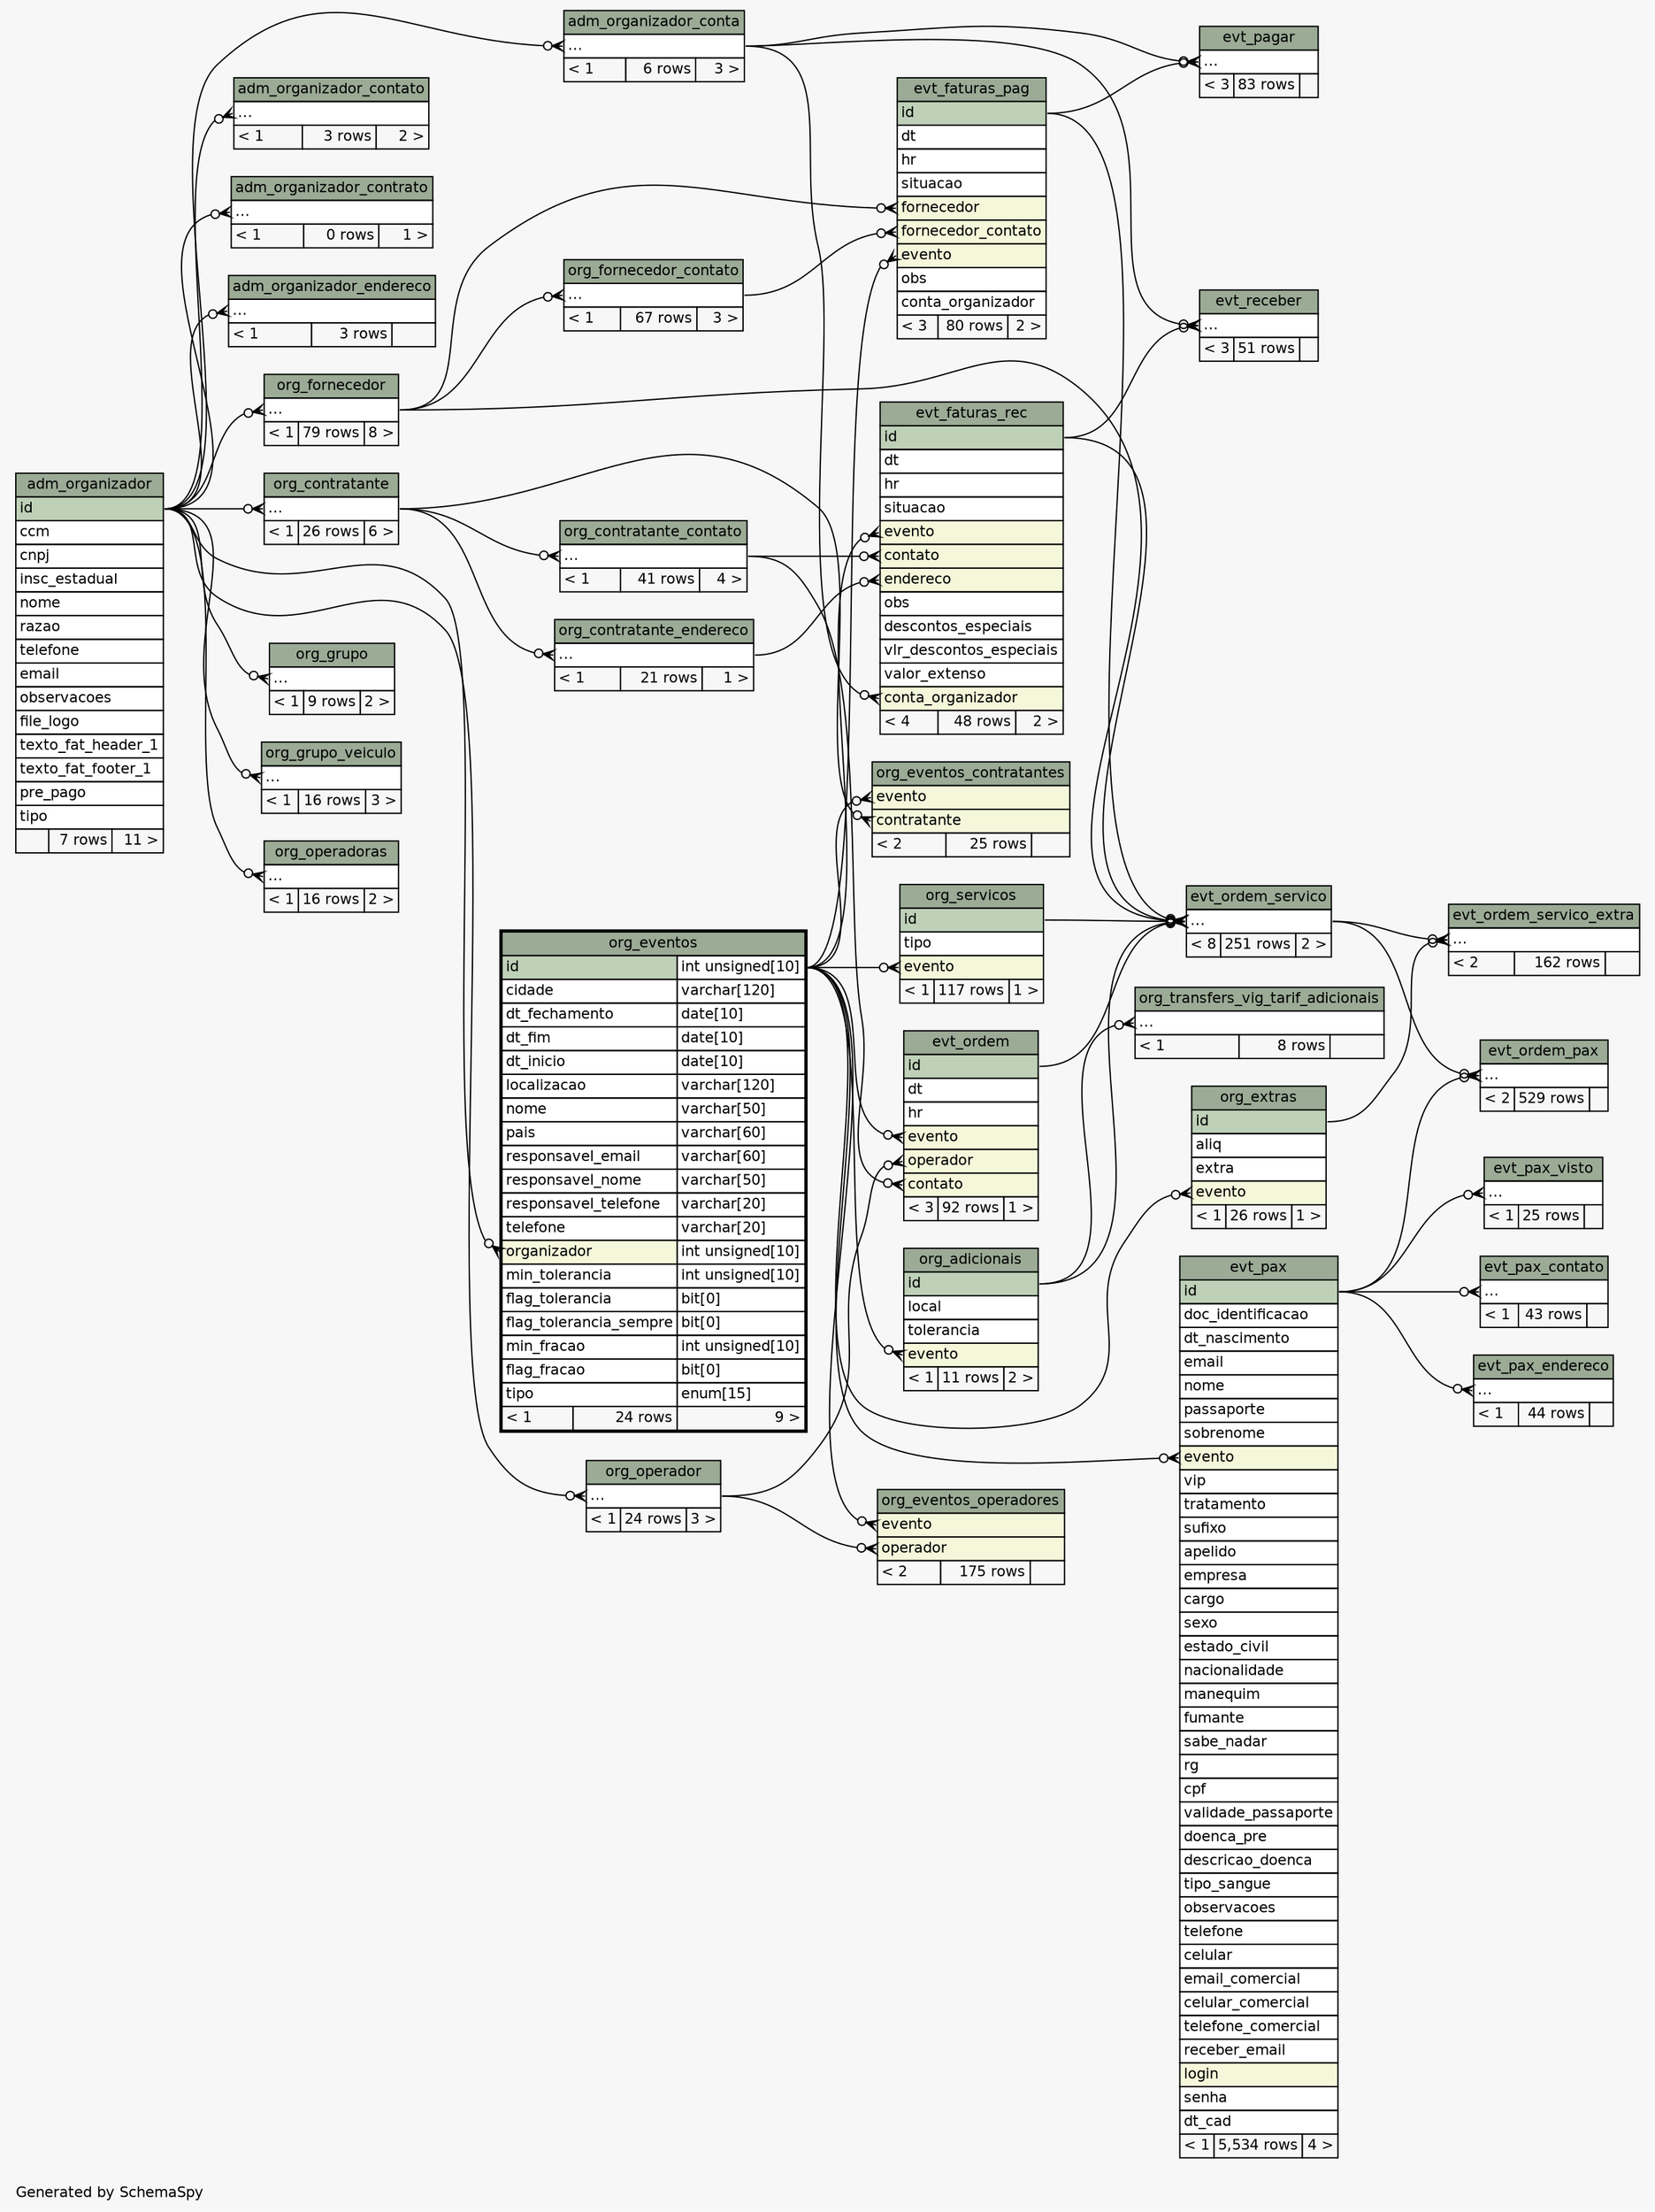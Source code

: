 // dot 2.38.0 on Windows 10 10.0
// SchemaSpy rev 590
digraph "twoDegreesRelationshipsDiagram" {
  graph [
    rankdir="RL"
    bgcolor="#f7f7f7"
    label="\nGenerated by SchemaSpy"
    labeljust="l"
    nodesep="0.18"
    ranksep="0.46"
    fontname="Helvetica"
    fontsize="11"
  ];
  node [
    fontname="Helvetica"
    fontsize="11"
    shape="plaintext"
  ];
  edge [
    arrowsize="0.8"
  ];
  "adm_organizador_conta":"elipses":w -> "adm_organizador":"id":e [arrowhead=none dir=back arrowtail=crowodot];
  "adm_organizador_contato":"elipses":w -> "adm_organizador":"id":e [arrowhead=none dir=back arrowtail=crowodot];
  "adm_organizador_contrato":"elipses":w -> "adm_organizador":"id":e [arrowhead=none dir=back arrowtail=crowodot];
  "adm_organizador_endereco":"elipses":w -> "adm_organizador":"id":e [arrowhead=none dir=back arrowtail=crowodot];
  "evt_faturas_pag":"evento":w -> "org_eventos":"id.type":e [arrowhead=none dir=back arrowtail=crowodot];
  "evt_faturas_pag":"fornecedor":w -> "org_fornecedor":"elipses":e [arrowhead=none dir=back arrowtail=crowodot];
  "evt_faturas_pag":"fornecedor_contato":w -> "org_fornecedor_contato":"elipses":e [arrowhead=none dir=back arrowtail=crowodot];
  "evt_faturas_rec":"conta_organizador":w -> "adm_organizador_conta":"elipses":e [arrowhead=none dir=back arrowtail=crowodot];
  "evt_faturas_rec":"contato":w -> "org_contratante_contato":"elipses":e [arrowhead=none dir=back arrowtail=crowodot];
  "evt_faturas_rec":"endereco":w -> "org_contratante_endereco":"elipses":e [arrowhead=none dir=back arrowtail=crowodot];
  "evt_faturas_rec":"evento":w -> "org_eventos":"id.type":e [arrowhead=none dir=back arrowtail=crowodot];
  "evt_ordem":"contato":w -> "org_contratante_contato":"elipses":e [arrowhead=none dir=back arrowtail=crowodot];
  "evt_ordem":"evento":w -> "org_eventos":"id.type":e [arrowhead=none dir=back arrowtail=crowodot];
  "evt_ordem":"operador":w -> "org_operador":"elipses":e [arrowhead=none dir=back arrowtail=crowodot];
  "evt_ordem_pax":"elipses":w -> "evt_ordem_servico":"elipses":e [arrowhead=none dir=back arrowtail=crowodot];
  "evt_ordem_pax":"elipses":w -> "evt_pax":"id":e [arrowhead=none dir=back arrowtail=crowodot];
  "evt_ordem_servico":"elipses":w -> "org_adicionais":"id":e [arrowhead=none dir=back arrowtail=crowodot];
  "evt_ordem_servico":"elipses":w -> "evt_faturas_pag":"id":e [arrowhead=none dir=back arrowtail=crowodot];
  "evt_ordem_servico":"elipses":w -> "evt_faturas_rec":"id":e [arrowhead=none dir=back arrowtail=crowodot];
  "evt_ordem_servico":"elipses":w -> "org_fornecedor":"elipses":e [arrowhead=none dir=back arrowtail=crowodot];
  "evt_ordem_servico":"elipses":w -> "evt_ordem":"id":e [arrowhead=none dir=back arrowtail=crowodot];
  "evt_ordem_servico":"elipses":w -> "org_servicos":"id":e [arrowhead=none dir=back arrowtail=crowodot];
  "evt_ordem_servico_extra":"elipses":w -> "org_extras":"id":e [arrowhead=none dir=back arrowtail=crowodot];
  "evt_ordem_servico_extra":"elipses":w -> "evt_ordem_servico":"elipses":e [arrowhead=none dir=back arrowtail=crowodot];
  "evt_pagar":"elipses":w -> "adm_organizador_conta":"elipses":e [arrowhead=none dir=back arrowtail=crowodot];
  "evt_pagar":"elipses":w -> "evt_faturas_pag":"id":e [arrowhead=none dir=back arrowtail=crowodot];
  "evt_pax":"evento":w -> "org_eventos":"id.type":e [arrowhead=none dir=back arrowtail=crowodot];
  "evt_pax_contato":"elipses":w -> "evt_pax":"id":e [arrowhead=none dir=back arrowtail=crowodot];
  "evt_pax_endereco":"elipses":w -> "evt_pax":"id":e [arrowhead=none dir=back arrowtail=crowodot];
  "evt_pax_visto":"elipses":w -> "evt_pax":"id":e [arrowhead=none dir=back arrowtail=crowodot];
  "evt_receber":"elipses":w -> "adm_organizador_conta":"elipses":e [arrowhead=none dir=back arrowtail=crowodot];
  "evt_receber":"elipses":w -> "evt_faturas_rec":"id":e [arrowhead=none dir=back arrowtail=crowodot];
  "org_adicionais":"evento":w -> "org_eventos":"id.type":e [arrowhead=none dir=back arrowtail=crowodot];
  "org_contratante":"elipses":w -> "adm_organizador":"id":e [arrowhead=none dir=back arrowtail=crowodot];
  "org_contratante_contato":"elipses":w -> "org_contratante":"elipses":e [arrowhead=none dir=back arrowtail=crowodot];
  "org_contratante_endereco":"elipses":w -> "org_contratante":"elipses":e [arrowhead=none dir=back arrowtail=crowodot];
  "org_eventos":"organizador":w -> "adm_organizador":"id":e [arrowhead=none dir=back arrowtail=crowodot];
  "org_eventos_contratantes":"contratante":w -> "org_contratante":"elipses":e [arrowhead=none dir=back arrowtail=crowodot];
  "org_eventos_contratantes":"evento":w -> "org_eventos":"id.type":e [arrowhead=none dir=back arrowtail=crowodot];
  "org_eventos_operadores":"evento":w -> "org_eventos":"id.type":e [arrowhead=none dir=back arrowtail=crowodot];
  "org_eventos_operadores":"operador":w -> "org_operador":"elipses":e [arrowhead=none dir=back arrowtail=crowodot];
  "org_extras":"evento":w -> "org_eventos":"id.type":e [arrowhead=none dir=back arrowtail=crowodot];
  "org_fornecedor":"elipses":w -> "adm_organizador":"id":e [arrowhead=none dir=back arrowtail=crowodot];
  "org_fornecedor_contato":"elipses":w -> "org_fornecedor":"elipses":e [arrowhead=none dir=back arrowtail=crowodot];
  "org_grupo":"elipses":w -> "adm_organizador":"id":e [arrowhead=none dir=back arrowtail=crowodot];
  "org_grupo_veiculo":"elipses":w -> "adm_organizador":"id":e [arrowhead=none dir=back arrowtail=crowodot];
  "org_operador":"elipses":w -> "adm_organizador":"id":e [arrowhead=none dir=back arrowtail=crowodot];
  "org_operadoras":"elipses":w -> "adm_organizador":"id":e [arrowhead=none dir=back arrowtail=crowodot];
  "org_servicos":"evento":w -> "org_eventos":"id.type":e [arrowhead=none dir=back arrowtail=crowodot];
  "org_transfers_vig_tarif_adicionais":"elipses":w -> "org_adicionais":"id":e [arrowhead=none dir=back arrowtail=crowodot];
  "adm_organizador" [
    label=<
    <TABLE BORDER="0" CELLBORDER="1" CELLSPACING="0" BGCOLOR="#ffffff">
      <TR><TD COLSPAN="3" BGCOLOR="#9bab96" ALIGN="CENTER">adm_organizador</TD></TR>
      <TR><TD PORT="id" COLSPAN="3" BGCOLOR="#bed1b8" ALIGN="LEFT">id</TD></TR>
      <TR><TD PORT="ccm" COLSPAN="3" ALIGN="LEFT">ccm</TD></TR>
      <TR><TD PORT="cnpj" COLSPAN="3" ALIGN="LEFT">cnpj</TD></TR>
      <TR><TD PORT="insc_estadual" COLSPAN="3" ALIGN="LEFT">insc_estadual</TD></TR>
      <TR><TD PORT="nome" COLSPAN="3" ALIGN="LEFT">nome</TD></TR>
      <TR><TD PORT="razao" COLSPAN="3" ALIGN="LEFT">razao</TD></TR>
      <TR><TD PORT="telefone" COLSPAN="3" ALIGN="LEFT">telefone</TD></TR>
      <TR><TD PORT="email" COLSPAN="3" ALIGN="LEFT">email</TD></TR>
      <TR><TD PORT="observacoes" COLSPAN="3" ALIGN="LEFT">observacoes</TD></TR>
      <TR><TD PORT="file_logo" COLSPAN="3" ALIGN="LEFT">file_logo</TD></TR>
      <TR><TD PORT="texto_fat_header_1" COLSPAN="3" ALIGN="LEFT">texto_fat_header_1</TD></TR>
      <TR><TD PORT="texto_fat_footer_1" COLSPAN="3" ALIGN="LEFT">texto_fat_footer_1</TD></TR>
      <TR><TD PORT="pre_pago" COLSPAN="3" ALIGN="LEFT">pre_pago</TD></TR>
      <TR><TD PORT="tipo" COLSPAN="3" ALIGN="LEFT">tipo</TD></TR>
      <TR><TD ALIGN="LEFT" BGCOLOR="#f7f7f7">  </TD><TD ALIGN="RIGHT" BGCOLOR="#f7f7f7">7 rows</TD><TD ALIGN="RIGHT" BGCOLOR="#f7f7f7">11 &gt;</TD></TR>
    </TABLE>>
    URL="adm_organizador.html"
    tooltip="adm_organizador"
  ];
  "adm_organizador_conta" [
    label=<
    <TABLE BORDER="0" CELLBORDER="1" CELLSPACING="0" BGCOLOR="#ffffff">
      <TR><TD COLSPAN="3" BGCOLOR="#9bab96" ALIGN="CENTER">adm_organizador_conta</TD></TR>
      <TR><TD PORT="elipses" COLSPAN="3" ALIGN="LEFT">...</TD></TR>
      <TR><TD ALIGN="LEFT" BGCOLOR="#f7f7f7">&lt; 1</TD><TD ALIGN="RIGHT" BGCOLOR="#f7f7f7">6 rows</TD><TD ALIGN="RIGHT" BGCOLOR="#f7f7f7">3 &gt;</TD></TR>
    </TABLE>>
    URL="adm_organizador_conta.html"
    tooltip="adm_organizador_conta"
  ];
  "adm_organizador_contato" [
    label=<
    <TABLE BORDER="0" CELLBORDER="1" CELLSPACING="0" BGCOLOR="#ffffff">
      <TR><TD COLSPAN="3" BGCOLOR="#9bab96" ALIGN="CENTER">adm_organizador_contato</TD></TR>
      <TR><TD PORT="elipses" COLSPAN="3" ALIGN="LEFT">...</TD></TR>
      <TR><TD ALIGN="LEFT" BGCOLOR="#f7f7f7">&lt; 1</TD><TD ALIGN="RIGHT" BGCOLOR="#f7f7f7">3 rows</TD><TD ALIGN="RIGHT" BGCOLOR="#f7f7f7">2 &gt;</TD></TR>
    </TABLE>>
    URL="adm_organizador_contato.html"
    tooltip="adm_organizador_contato"
  ];
  "adm_organizador_contrato" [
    label=<
    <TABLE BORDER="0" CELLBORDER="1" CELLSPACING="0" BGCOLOR="#ffffff">
      <TR><TD COLSPAN="3" BGCOLOR="#9bab96" ALIGN="CENTER">adm_organizador_contrato</TD></TR>
      <TR><TD PORT="elipses" COLSPAN="3" ALIGN="LEFT">...</TD></TR>
      <TR><TD ALIGN="LEFT" BGCOLOR="#f7f7f7">&lt; 1</TD><TD ALIGN="RIGHT" BGCOLOR="#f7f7f7">0 rows</TD><TD ALIGN="RIGHT" BGCOLOR="#f7f7f7">1 &gt;</TD></TR>
    </TABLE>>
    URL="adm_organizador_contrato.html"
    tooltip="adm_organizador_contrato"
  ];
  "adm_organizador_endereco" [
    label=<
    <TABLE BORDER="0" CELLBORDER="1" CELLSPACING="0" BGCOLOR="#ffffff">
      <TR><TD COLSPAN="3" BGCOLOR="#9bab96" ALIGN="CENTER">adm_organizador_endereco</TD></TR>
      <TR><TD PORT="elipses" COLSPAN="3" ALIGN="LEFT">...</TD></TR>
      <TR><TD ALIGN="LEFT" BGCOLOR="#f7f7f7">&lt; 1</TD><TD ALIGN="RIGHT" BGCOLOR="#f7f7f7">3 rows</TD><TD ALIGN="RIGHT" BGCOLOR="#f7f7f7">  </TD></TR>
    </TABLE>>
    URL="adm_organizador_endereco.html"
    tooltip="adm_organizador_endereco"
  ];
  "evt_faturas_pag" [
    label=<
    <TABLE BORDER="0" CELLBORDER="1" CELLSPACING="0" BGCOLOR="#ffffff">
      <TR><TD COLSPAN="3" BGCOLOR="#9bab96" ALIGN="CENTER">evt_faturas_pag</TD></TR>
      <TR><TD PORT="id" COLSPAN="3" BGCOLOR="#bed1b8" ALIGN="LEFT">id</TD></TR>
      <TR><TD PORT="dt" COLSPAN="3" ALIGN="LEFT">dt</TD></TR>
      <TR><TD PORT="hr" COLSPAN="3" ALIGN="LEFT">hr</TD></TR>
      <TR><TD PORT="situacao" COLSPAN="3" ALIGN="LEFT">situacao</TD></TR>
      <TR><TD PORT="fornecedor" COLSPAN="3" BGCOLOR="#f4f7da" ALIGN="LEFT">fornecedor</TD></TR>
      <TR><TD PORT="fornecedor_contato" COLSPAN="3" BGCOLOR="#f4f7da" ALIGN="LEFT">fornecedor_contato</TD></TR>
      <TR><TD PORT="evento" COLSPAN="3" BGCOLOR="#f4f7da" ALIGN="LEFT">evento</TD></TR>
      <TR><TD PORT="obs" COLSPAN="3" ALIGN="LEFT">obs</TD></TR>
      <TR><TD PORT="conta_organizador" COLSPAN="3" ALIGN="LEFT">conta_organizador</TD></TR>
      <TR><TD ALIGN="LEFT" BGCOLOR="#f7f7f7">&lt; 3</TD><TD ALIGN="RIGHT" BGCOLOR="#f7f7f7">80 rows</TD><TD ALIGN="RIGHT" BGCOLOR="#f7f7f7">2 &gt;</TD></TR>
    </TABLE>>
    URL="evt_faturas_pag.html"
    tooltip="evt_faturas_pag"
  ];
  "evt_faturas_rec" [
    label=<
    <TABLE BORDER="0" CELLBORDER="1" CELLSPACING="0" BGCOLOR="#ffffff">
      <TR><TD COLSPAN="3" BGCOLOR="#9bab96" ALIGN="CENTER">evt_faturas_rec</TD></TR>
      <TR><TD PORT="id" COLSPAN="3" BGCOLOR="#bed1b8" ALIGN="LEFT">id</TD></TR>
      <TR><TD PORT="dt" COLSPAN="3" ALIGN="LEFT">dt</TD></TR>
      <TR><TD PORT="hr" COLSPAN="3" ALIGN="LEFT">hr</TD></TR>
      <TR><TD PORT="situacao" COLSPAN="3" ALIGN="LEFT">situacao</TD></TR>
      <TR><TD PORT="evento" COLSPAN="3" BGCOLOR="#f4f7da" ALIGN="LEFT">evento</TD></TR>
      <TR><TD PORT="contato" COLSPAN="3" BGCOLOR="#f4f7da" ALIGN="LEFT">contato</TD></TR>
      <TR><TD PORT="endereco" COLSPAN="3" BGCOLOR="#f4f7da" ALIGN="LEFT">endereco</TD></TR>
      <TR><TD PORT="obs" COLSPAN="3" ALIGN="LEFT">obs</TD></TR>
      <TR><TD PORT="descontos_especiais" COLSPAN="3" ALIGN="LEFT">descontos_especiais</TD></TR>
      <TR><TD PORT="vlr_descontos_especiais" COLSPAN="3" ALIGN="LEFT">vlr_descontos_especiais</TD></TR>
      <TR><TD PORT="valor_extenso" COLSPAN="3" ALIGN="LEFT">valor_extenso</TD></TR>
      <TR><TD PORT="conta_organizador" COLSPAN="3" BGCOLOR="#f4f7da" ALIGN="LEFT">conta_organizador</TD></TR>
      <TR><TD ALIGN="LEFT" BGCOLOR="#f7f7f7">&lt; 4</TD><TD ALIGN="RIGHT" BGCOLOR="#f7f7f7">48 rows</TD><TD ALIGN="RIGHT" BGCOLOR="#f7f7f7">2 &gt;</TD></TR>
    </TABLE>>
    URL="evt_faturas_rec.html"
    tooltip="evt_faturas_rec"
  ];
  "evt_ordem" [
    label=<
    <TABLE BORDER="0" CELLBORDER="1" CELLSPACING="0" BGCOLOR="#ffffff">
      <TR><TD COLSPAN="3" BGCOLOR="#9bab96" ALIGN="CENTER">evt_ordem</TD></TR>
      <TR><TD PORT="id" COLSPAN="3" BGCOLOR="#bed1b8" ALIGN="LEFT">id</TD></TR>
      <TR><TD PORT="dt" COLSPAN="3" ALIGN="LEFT">dt</TD></TR>
      <TR><TD PORT="hr" COLSPAN="3" ALIGN="LEFT">hr</TD></TR>
      <TR><TD PORT="evento" COLSPAN="3" BGCOLOR="#f4f7da" ALIGN="LEFT">evento</TD></TR>
      <TR><TD PORT="operador" COLSPAN="3" BGCOLOR="#f4f7da" ALIGN="LEFT">operador</TD></TR>
      <TR><TD PORT="contato" COLSPAN="3" BGCOLOR="#f4f7da" ALIGN="LEFT">contato</TD></TR>
      <TR><TD ALIGN="LEFT" BGCOLOR="#f7f7f7">&lt; 3</TD><TD ALIGN="RIGHT" BGCOLOR="#f7f7f7">92 rows</TD><TD ALIGN="RIGHT" BGCOLOR="#f7f7f7">1 &gt;</TD></TR>
    </TABLE>>
    URL="evt_ordem.html"
    tooltip="evt_ordem"
  ];
  "evt_ordem_pax" [
    label=<
    <TABLE BORDER="0" CELLBORDER="1" CELLSPACING="0" BGCOLOR="#ffffff">
      <TR><TD COLSPAN="3" BGCOLOR="#9bab96" ALIGN="CENTER">evt_ordem_pax</TD></TR>
      <TR><TD PORT="elipses" COLSPAN="3" ALIGN="LEFT">...</TD></TR>
      <TR><TD ALIGN="LEFT" BGCOLOR="#f7f7f7">&lt; 2</TD><TD ALIGN="RIGHT" BGCOLOR="#f7f7f7">529 rows</TD><TD ALIGN="RIGHT" BGCOLOR="#f7f7f7">  </TD></TR>
    </TABLE>>
    URL="evt_ordem_pax.html"
    tooltip="evt_ordem_pax"
  ];
  "evt_ordem_servico" [
    label=<
    <TABLE BORDER="0" CELLBORDER="1" CELLSPACING="0" BGCOLOR="#ffffff">
      <TR><TD COLSPAN="3" BGCOLOR="#9bab96" ALIGN="CENTER">evt_ordem_servico</TD></TR>
      <TR><TD PORT="elipses" COLSPAN="3" ALIGN="LEFT">...</TD></TR>
      <TR><TD ALIGN="LEFT" BGCOLOR="#f7f7f7">&lt; 8</TD><TD ALIGN="RIGHT" BGCOLOR="#f7f7f7">251 rows</TD><TD ALIGN="RIGHT" BGCOLOR="#f7f7f7">2 &gt;</TD></TR>
    </TABLE>>
    URL="evt_ordem_servico.html"
    tooltip="evt_ordem_servico"
  ];
  "evt_ordem_servico_extra" [
    label=<
    <TABLE BORDER="0" CELLBORDER="1" CELLSPACING="0" BGCOLOR="#ffffff">
      <TR><TD COLSPAN="3" BGCOLOR="#9bab96" ALIGN="CENTER">evt_ordem_servico_extra</TD></TR>
      <TR><TD PORT="elipses" COLSPAN="3" ALIGN="LEFT">...</TD></TR>
      <TR><TD ALIGN="LEFT" BGCOLOR="#f7f7f7">&lt; 2</TD><TD ALIGN="RIGHT" BGCOLOR="#f7f7f7">162 rows</TD><TD ALIGN="RIGHT" BGCOLOR="#f7f7f7">  </TD></TR>
    </TABLE>>
    URL="evt_ordem_servico_extra.html"
    tooltip="evt_ordem_servico_extra"
  ];
  "evt_pagar" [
    label=<
    <TABLE BORDER="0" CELLBORDER="1" CELLSPACING="0" BGCOLOR="#ffffff">
      <TR><TD COLSPAN="3" BGCOLOR="#9bab96" ALIGN="CENTER">evt_pagar</TD></TR>
      <TR><TD PORT="elipses" COLSPAN="3" ALIGN="LEFT">...</TD></TR>
      <TR><TD ALIGN="LEFT" BGCOLOR="#f7f7f7">&lt; 3</TD><TD ALIGN="RIGHT" BGCOLOR="#f7f7f7">83 rows</TD><TD ALIGN="RIGHT" BGCOLOR="#f7f7f7">  </TD></TR>
    </TABLE>>
    URL="evt_pagar.html"
    tooltip="evt_pagar"
  ];
  "evt_pax" [
    label=<
    <TABLE BORDER="0" CELLBORDER="1" CELLSPACING="0" BGCOLOR="#ffffff">
      <TR><TD COLSPAN="3" BGCOLOR="#9bab96" ALIGN="CENTER">evt_pax</TD></TR>
      <TR><TD PORT="id" COLSPAN="3" BGCOLOR="#bed1b8" ALIGN="LEFT">id</TD></TR>
      <TR><TD PORT="doc_identificacao" COLSPAN="3" ALIGN="LEFT">doc_identificacao</TD></TR>
      <TR><TD PORT="dt_nascimento" COLSPAN="3" ALIGN="LEFT">dt_nascimento</TD></TR>
      <TR><TD PORT="email" COLSPAN="3" ALIGN="LEFT">email</TD></TR>
      <TR><TD PORT="nome" COLSPAN="3" ALIGN="LEFT">nome</TD></TR>
      <TR><TD PORT="passaporte" COLSPAN="3" ALIGN="LEFT">passaporte</TD></TR>
      <TR><TD PORT="sobrenome" COLSPAN="3" ALIGN="LEFT">sobrenome</TD></TR>
      <TR><TD PORT="evento" COLSPAN="3" BGCOLOR="#f4f7da" ALIGN="LEFT">evento</TD></TR>
      <TR><TD PORT="vip" COLSPAN="3" ALIGN="LEFT">vip</TD></TR>
      <TR><TD PORT="tratamento" COLSPAN="3" ALIGN="LEFT">tratamento</TD></TR>
      <TR><TD PORT="sufixo" COLSPAN="3" ALIGN="LEFT">sufixo</TD></TR>
      <TR><TD PORT="apelido" COLSPAN="3" ALIGN="LEFT">apelido</TD></TR>
      <TR><TD PORT="empresa" COLSPAN="3" ALIGN="LEFT">empresa</TD></TR>
      <TR><TD PORT="cargo" COLSPAN="3" ALIGN="LEFT">cargo</TD></TR>
      <TR><TD PORT="sexo" COLSPAN="3" ALIGN="LEFT">sexo</TD></TR>
      <TR><TD PORT="estado_civil" COLSPAN="3" ALIGN="LEFT">estado_civil</TD></TR>
      <TR><TD PORT="nacionalidade" COLSPAN="3" ALIGN="LEFT">nacionalidade</TD></TR>
      <TR><TD PORT="manequim" COLSPAN="3" ALIGN="LEFT">manequim</TD></TR>
      <TR><TD PORT="fumante" COLSPAN="3" ALIGN="LEFT">fumante</TD></TR>
      <TR><TD PORT="sabe_nadar" COLSPAN="3" ALIGN="LEFT">sabe_nadar</TD></TR>
      <TR><TD PORT="rg" COLSPAN="3" ALIGN="LEFT">rg</TD></TR>
      <TR><TD PORT="cpf" COLSPAN="3" ALIGN="LEFT">cpf</TD></TR>
      <TR><TD PORT="validade_passaporte" COLSPAN="3" ALIGN="LEFT">validade_passaporte</TD></TR>
      <TR><TD PORT="doenca_pre" COLSPAN="3" ALIGN="LEFT">doenca_pre</TD></TR>
      <TR><TD PORT="descricao_doenca" COLSPAN="3" ALIGN="LEFT">descricao_doenca</TD></TR>
      <TR><TD PORT="tipo_sangue" COLSPAN="3" ALIGN="LEFT">tipo_sangue</TD></TR>
      <TR><TD PORT="observacoes" COLSPAN="3" ALIGN="LEFT">observacoes</TD></TR>
      <TR><TD PORT="telefone" COLSPAN="3" ALIGN="LEFT">telefone</TD></TR>
      <TR><TD PORT="celular" COLSPAN="3" ALIGN="LEFT">celular</TD></TR>
      <TR><TD PORT="email_comercial" COLSPAN="3" ALIGN="LEFT">email_comercial</TD></TR>
      <TR><TD PORT="celular_comercial" COLSPAN="3" ALIGN="LEFT">celular_comercial</TD></TR>
      <TR><TD PORT="telefone_comercial" COLSPAN="3" ALIGN="LEFT">telefone_comercial</TD></TR>
      <TR><TD PORT="receber_email" COLSPAN="3" ALIGN="LEFT">receber_email</TD></TR>
      <TR><TD PORT="login" COLSPAN="3" BGCOLOR="#f4f7da" ALIGN="LEFT">login</TD></TR>
      <TR><TD PORT="senha" COLSPAN="3" ALIGN="LEFT">senha</TD></TR>
      <TR><TD PORT="dt_cad" COLSPAN="3" ALIGN="LEFT">dt_cad</TD></TR>
      <TR><TD ALIGN="LEFT" BGCOLOR="#f7f7f7">&lt; 1</TD><TD ALIGN="RIGHT" BGCOLOR="#f7f7f7">5,534 rows</TD><TD ALIGN="RIGHT" BGCOLOR="#f7f7f7">4 &gt;</TD></TR>
    </TABLE>>
    URL="evt_pax.html"
    tooltip="evt_pax"
  ];
  "evt_pax_contato" [
    label=<
    <TABLE BORDER="0" CELLBORDER="1" CELLSPACING="0" BGCOLOR="#ffffff">
      <TR><TD COLSPAN="3" BGCOLOR="#9bab96" ALIGN="CENTER">evt_pax_contato</TD></TR>
      <TR><TD PORT="elipses" COLSPAN="3" ALIGN="LEFT">...</TD></TR>
      <TR><TD ALIGN="LEFT" BGCOLOR="#f7f7f7">&lt; 1</TD><TD ALIGN="RIGHT" BGCOLOR="#f7f7f7">43 rows</TD><TD ALIGN="RIGHT" BGCOLOR="#f7f7f7">  </TD></TR>
    </TABLE>>
    URL="evt_pax_contato.html"
    tooltip="evt_pax_contato"
  ];
  "evt_pax_endereco" [
    label=<
    <TABLE BORDER="0" CELLBORDER="1" CELLSPACING="0" BGCOLOR="#ffffff">
      <TR><TD COLSPAN="3" BGCOLOR="#9bab96" ALIGN="CENTER">evt_pax_endereco</TD></TR>
      <TR><TD PORT="elipses" COLSPAN="3" ALIGN="LEFT">...</TD></TR>
      <TR><TD ALIGN="LEFT" BGCOLOR="#f7f7f7">&lt; 1</TD><TD ALIGN="RIGHT" BGCOLOR="#f7f7f7">44 rows</TD><TD ALIGN="RIGHT" BGCOLOR="#f7f7f7">  </TD></TR>
    </TABLE>>
    URL="evt_pax_endereco.html"
    tooltip="evt_pax_endereco"
  ];
  "evt_pax_visto" [
    label=<
    <TABLE BORDER="0" CELLBORDER="1" CELLSPACING="0" BGCOLOR="#ffffff">
      <TR><TD COLSPAN="3" BGCOLOR="#9bab96" ALIGN="CENTER">evt_pax_visto</TD></TR>
      <TR><TD PORT="elipses" COLSPAN="3" ALIGN="LEFT">...</TD></TR>
      <TR><TD ALIGN="LEFT" BGCOLOR="#f7f7f7">&lt; 1</TD><TD ALIGN="RIGHT" BGCOLOR="#f7f7f7">25 rows</TD><TD ALIGN="RIGHT" BGCOLOR="#f7f7f7">  </TD></TR>
    </TABLE>>
    URL="evt_pax_visto.html"
    tooltip="evt_pax_visto"
  ];
  "evt_receber" [
    label=<
    <TABLE BORDER="0" CELLBORDER="1" CELLSPACING="0" BGCOLOR="#ffffff">
      <TR><TD COLSPAN="3" BGCOLOR="#9bab96" ALIGN="CENTER">evt_receber</TD></TR>
      <TR><TD PORT="elipses" COLSPAN="3" ALIGN="LEFT">...</TD></TR>
      <TR><TD ALIGN="LEFT" BGCOLOR="#f7f7f7">&lt; 3</TD><TD ALIGN="RIGHT" BGCOLOR="#f7f7f7">51 rows</TD><TD ALIGN="RIGHT" BGCOLOR="#f7f7f7">  </TD></TR>
    </TABLE>>
    URL="evt_receber.html"
    tooltip="evt_receber"
  ];
  "org_adicionais" [
    label=<
    <TABLE BORDER="0" CELLBORDER="1" CELLSPACING="0" BGCOLOR="#ffffff">
      <TR><TD COLSPAN="3" BGCOLOR="#9bab96" ALIGN="CENTER">org_adicionais</TD></TR>
      <TR><TD PORT="id" COLSPAN="3" BGCOLOR="#bed1b8" ALIGN="LEFT">id</TD></TR>
      <TR><TD PORT="local" COLSPAN="3" ALIGN="LEFT">local</TD></TR>
      <TR><TD PORT="tolerancia" COLSPAN="3" ALIGN="LEFT">tolerancia</TD></TR>
      <TR><TD PORT="evento" COLSPAN="3" BGCOLOR="#f4f7da" ALIGN="LEFT">evento</TD></TR>
      <TR><TD ALIGN="LEFT" BGCOLOR="#f7f7f7">&lt; 1</TD><TD ALIGN="RIGHT" BGCOLOR="#f7f7f7">11 rows</TD><TD ALIGN="RIGHT" BGCOLOR="#f7f7f7">2 &gt;</TD></TR>
    </TABLE>>
    URL="org_adicionais.html"
    tooltip="org_adicionais"
  ];
  "org_contratante" [
    label=<
    <TABLE BORDER="0" CELLBORDER="1" CELLSPACING="0" BGCOLOR="#ffffff">
      <TR><TD COLSPAN="3" BGCOLOR="#9bab96" ALIGN="CENTER">org_contratante</TD></TR>
      <TR><TD PORT="elipses" COLSPAN="3" ALIGN="LEFT">...</TD></TR>
      <TR><TD ALIGN="LEFT" BGCOLOR="#f7f7f7">&lt; 1</TD><TD ALIGN="RIGHT" BGCOLOR="#f7f7f7">26 rows</TD><TD ALIGN="RIGHT" BGCOLOR="#f7f7f7">6 &gt;</TD></TR>
    </TABLE>>
    URL="org_contratante.html"
    tooltip="org_contratante"
  ];
  "org_contratante_contato" [
    label=<
    <TABLE BORDER="0" CELLBORDER="1" CELLSPACING="0" BGCOLOR="#ffffff">
      <TR><TD COLSPAN="3" BGCOLOR="#9bab96" ALIGN="CENTER">org_contratante_contato</TD></TR>
      <TR><TD PORT="elipses" COLSPAN="3" ALIGN="LEFT">...</TD></TR>
      <TR><TD ALIGN="LEFT" BGCOLOR="#f7f7f7">&lt; 1</TD><TD ALIGN="RIGHT" BGCOLOR="#f7f7f7">41 rows</TD><TD ALIGN="RIGHT" BGCOLOR="#f7f7f7">4 &gt;</TD></TR>
    </TABLE>>
    URL="org_contratante_contato.html"
    tooltip="org_contratante_contato"
  ];
  "org_contratante_endereco" [
    label=<
    <TABLE BORDER="0" CELLBORDER="1" CELLSPACING="0" BGCOLOR="#ffffff">
      <TR><TD COLSPAN="3" BGCOLOR="#9bab96" ALIGN="CENTER">org_contratante_endereco</TD></TR>
      <TR><TD PORT="elipses" COLSPAN="3" ALIGN="LEFT">...</TD></TR>
      <TR><TD ALIGN="LEFT" BGCOLOR="#f7f7f7">&lt; 1</TD><TD ALIGN="RIGHT" BGCOLOR="#f7f7f7">21 rows</TD><TD ALIGN="RIGHT" BGCOLOR="#f7f7f7">1 &gt;</TD></TR>
    </TABLE>>
    URL="org_contratante_endereco.html"
    tooltip="org_contratante_endereco"
  ];
  "org_eventos" [
    label=<
    <TABLE BORDER="2" CELLBORDER="1" CELLSPACING="0" BGCOLOR="#ffffff">
      <TR><TD COLSPAN="3" BGCOLOR="#9bab96" ALIGN="CENTER">org_eventos</TD></TR>
      <TR><TD PORT="id" COLSPAN="2" BGCOLOR="#bed1b8" ALIGN="LEFT">id</TD><TD PORT="id.type" ALIGN="LEFT">int unsigned[10]</TD></TR>
      <TR><TD PORT="cidade" COLSPAN="2" ALIGN="LEFT">cidade</TD><TD PORT="cidade.type" ALIGN="LEFT">varchar[120]</TD></TR>
      <TR><TD PORT="dt_fechamento" COLSPAN="2" ALIGN="LEFT">dt_fechamento</TD><TD PORT="dt_fechamento.type" ALIGN="LEFT">date[10]</TD></TR>
      <TR><TD PORT="dt_fim" COLSPAN="2" ALIGN="LEFT">dt_fim</TD><TD PORT="dt_fim.type" ALIGN="LEFT">date[10]</TD></TR>
      <TR><TD PORT="dt_inicio" COLSPAN="2" ALIGN="LEFT">dt_inicio</TD><TD PORT="dt_inicio.type" ALIGN="LEFT">date[10]</TD></TR>
      <TR><TD PORT="localizacao" COLSPAN="2" ALIGN="LEFT">localizacao</TD><TD PORT="localizacao.type" ALIGN="LEFT">varchar[120]</TD></TR>
      <TR><TD PORT="nome" COLSPAN="2" ALIGN="LEFT">nome</TD><TD PORT="nome.type" ALIGN="LEFT">varchar[50]</TD></TR>
      <TR><TD PORT="pais" COLSPAN="2" ALIGN="LEFT">pais</TD><TD PORT="pais.type" ALIGN="LEFT">varchar[60]</TD></TR>
      <TR><TD PORT="responsavel_email" COLSPAN="2" ALIGN="LEFT">responsavel_email</TD><TD PORT="responsavel_email.type" ALIGN="LEFT">varchar[60]</TD></TR>
      <TR><TD PORT="responsavel_nome" COLSPAN="2" ALIGN="LEFT">responsavel_nome</TD><TD PORT="responsavel_nome.type" ALIGN="LEFT">varchar[50]</TD></TR>
      <TR><TD PORT="responsavel_telefone" COLSPAN="2" ALIGN="LEFT">responsavel_telefone</TD><TD PORT="responsavel_telefone.type" ALIGN="LEFT">varchar[20]</TD></TR>
      <TR><TD PORT="telefone" COLSPAN="2" ALIGN="LEFT">telefone</TD><TD PORT="telefone.type" ALIGN="LEFT">varchar[20]</TD></TR>
      <TR><TD PORT="organizador" COLSPAN="2" BGCOLOR="#f4f7da" ALIGN="LEFT">organizador</TD><TD PORT="organizador.type" ALIGN="LEFT">int unsigned[10]</TD></TR>
      <TR><TD PORT="min_tolerancia" COLSPAN="2" ALIGN="LEFT">min_tolerancia</TD><TD PORT="min_tolerancia.type" ALIGN="LEFT">int unsigned[10]</TD></TR>
      <TR><TD PORT="flag_tolerancia" COLSPAN="2" ALIGN="LEFT">flag_tolerancia</TD><TD PORT="flag_tolerancia.type" ALIGN="LEFT">bit[0]</TD></TR>
      <TR><TD PORT="flag_tolerancia_sempre" COLSPAN="2" ALIGN="LEFT">flag_tolerancia_sempre</TD><TD PORT="flag_tolerancia_sempre.type" ALIGN="LEFT">bit[0]</TD></TR>
      <TR><TD PORT="min_fracao" COLSPAN="2" ALIGN="LEFT">min_fracao</TD><TD PORT="min_fracao.type" ALIGN="LEFT">int unsigned[10]</TD></TR>
      <TR><TD PORT="flag_fracao" COLSPAN="2" ALIGN="LEFT">flag_fracao</TD><TD PORT="flag_fracao.type" ALIGN="LEFT">bit[0]</TD></TR>
      <TR><TD PORT="tipo" COLSPAN="2" ALIGN="LEFT">tipo</TD><TD PORT="tipo.type" ALIGN="LEFT">enum[15]</TD></TR>
      <TR><TD ALIGN="LEFT" BGCOLOR="#f7f7f7">&lt; 1</TD><TD ALIGN="RIGHT" BGCOLOR="#f7f7f7">24 rows</TD><TD ALIGN="RIGHT" BGCOLOR="#f7f7f7">9 &gt;</TD></TR>
    </TABLE>>
    URL="org_eventos.html"
    tooltip="org_eventos"
  ];
  "org_eventos_contratantes" [
    label=<
    <TABLE BORDER="0" CELLBORDER="1" CELLSPACING="0" BGCOLOR="#ffffff">
      <TR><TD COLSPAN="3" BGCOLOR="#9bab96" ALIGN="CENTER">org_eventos_contratantes</TD></TR>
      <TR><TD PORT="evento" COLSPAN="3" BGCOLOR="#f4f7da" ALIGN="LEFT">evento</TD></TR>
      <TR><TD PORT="contratante" COLSPAN="3" BGCOLOR="#f4f7da" ALIGN="LEFT">contratante</TD></TR>
      <TR><TD ALIGN="LEFT" BGCOLOR="#f7f7f7">&lt; 2</TD><TD ALIGN="RIGHT" BGCOLOR="#f7f7f7">25 rows</TD><TD ALIGN="RIGHT" BGCOLOR="#f7f7f7">  </TD></TR>
    </TABLE>>
    URL="org_eventos_contratantes.html"
    tooltip="org_eventos_contratantes"
  ];
  "org_eventos_operadores" [
    label=<
    <TABLE BORDER="0" CELLBORDER="1" CELLSPACING="0" BGCOLOR="#ffffff">
      <TR><TD COLSPAN="3" BGCOLOR="#9bab96" ALIGN="CENTER">org_eventos_operadores</TD></TR>
      <TR><TD PORT="evento" COLSPAN="3" BGCOLOR="#f4f7da" ALIGN="LEFT">evento</TD></TR>
      <TR><TD PORT="operador" COLSPAN="3" BGCOLOR="#f4f7da" ALIGN="LEFT">operador</TD></TR>
      <TR><TD ALIGN="LEFT" BGCOLOR="#f7f7f7">&lt; 2</TD><TD ALIGN="RIGHT" BGCOLOR="#f7f7f7">175 rows</TD><TD ALIGN="RIGHT" BGCOLOR="#f7f7f7">  </TD></TR>
    </TABLE>>
    URL="org_eventos_operadores.html"
    tooltip="org_eventos_operadores"
  ];
  "org_extras" [
    label=<
    <TABLE BORDER="0" CELLBORDER="1" CELLSPACING="0" BGCOLOR="#ffffff">
      <TR><TD COLSPAN="3" BGCOLOR="#9bab96" ALIGN="CENTER">org_extras</TD></TR>
      <TR><TD PORT="id" COLSPAN="3" BGCOLOR="#bed1b8" ALIGN="LEFT">id</TD></TR>
      <TR><TD PORT="aliq" COLSPAN="3" ALIGN="LEFT">aliq</TD></TR>
      <TR><TD PORT="extra" COLSPAN="3" ALIGN="LEFT">extra</TD></TR>
      <TR><TD PORT="evento" COLSPAN="3" BGCOLOR="#f4f7da" ALIGN="LEFT">evento</TD></TR>
      <TR><TD ALIGN="LEFT" BGCOLOR="#f7f7f7">&lt; 1</TD><TD ALIGN="RIGHT" BGCOLOR="#f7f7f7">26 rows</TD><TD ALIGN="RIGHT" BGCOLOR="#f7f7f7">1 &gt;</TD></TR>
    </TABLE>>
    URL="org_extras.html"
    tooltip="org_extras"
  ];
  "org_fornecedor" [
    label=<
    <TABLE BORDER="0" CELLBORDER="1" CELLSPACING="0" BGCOLOR="#ffffff">
      <TR><TD COLSPAN="3" BGCOLOR="#9bab96" ALIGN="CENTER">org_fornecedor</TD></TR>
      <TR><TD PORT="elipses" COLSPAN="3" ALIGN="LEFT">...</TD></TR>
      <TR><TD ALIGN="LEFT" BGCOLOR="#f7f7f7">&lt; 1</TD><TD ALIGN="RIGHT" BGCOLOR="#f7f7f7">79 rows</TD><TD ALIGN="RIGHT" BGCOLOR="#f7f7f7">8 &gt;</TD></TR>
    </TABLE>>
    URL="org_fornecedor.html"
    tooltip="org_fornecedor"
  ];
  "org_fornecedor_contato" [
    label=<
    <TABLE BORDER="0" CELLBORDER="1" CELLSPACING="0" BGCOLOR="#ffffff">
      <TR><TD COLSPAN="3" BGCOLOR="#9bab96" ALIGN="CENTER">org_fornecedor_contato</TD></TR>
      <TR><TD PORT="elipses" COLSPAN="3" ALIGN="LEFT">...</TD></TR>
      <TR><TD ALIGN="LEFT" BGCOLOR="#f7f7f7">&lt; 1</TD><TD ALIGN="RIGHT" BGCOLOR="#f7f7f7">67 rows</TD><TD ALIGN="RIGHT" BGCOLOR="#f7f7f7">3 &gt;</TD></TR>
    </TABLE>>
    URL="org_fornecedor_contato.html"
    tooltip="org_fornecedor_contato"
  ];
  "org_grupo" [
    label=<
    <TABLE BORDER="0" CELLBORDER="1" CELLSPACING="0" BGCOLOR="#ffffff">
      <TR><TD COLSPAN="3" BGCOLOR="#9bab96" ALIGN="CENTER">org_grupo</TD></TR>
      <TR><TD PORT="elipses" COLSPAN="3" ALIGN="LEFT">...</TD></TR>
      <TR><TD ALIGN="LEFT" BGCOLOR="#f7f7f7">&lt; 1</TD><TD ALIGN="RIGHT" BGCOLOR="#f7f7f7">9 rows</TD><TD ALIGN="RIGHT" BGCOLOR="#f7f7f7">2 &gt;</TD></TR>
    </TABLE>>
    URL="org_grupo.html"
    tooltip="org_grupo"
  ];
  "org_grupo_veiculo" [
    label=<
    <TABLE BORDER="0" CELLBORDER="1" CELLSPACING="0" BGCOLOR="#ffffff">
      <TR><TD COLSPAN="3" BGCOLOR="#9bab96" ALIGN="CENTER">org_grupo_veiculo</TD></TR>
      <TR><TD PORT="elipses" COLSPAN="3" ALIGN="LEFT">...</TD></TR>
      <TR><TD ALIGN="LEFT" BGCOLOR="#f7f7f7">&lt; 1</TD><TD ALIGN="RIGHT" BGCOLOR="#f7f7f7">16 rows</TD><TD ALIGN="RIGHT" BGCOLOR="#f7f7f7">3 &gt;</TD></TR>
    </TABLE>>
    URL="org_grupo_veiculo.html"
    tooltip="org_grupo_veiculo"
  ];
  "org_operador" [
    label=<
    <TABLE BORDER="0" CELLBORDER="1" CELLSPACING="0" BGCOLOR="#ffffff">
      <TR><TD COLSPAN="3" BGCOLOR="#9bab96" ALIGN="CENTER">org_operador</TD></TR>
      <TR><TD PORT="elipses" COLSPAN="3" ALIGN="LEFT">...</TD></TR>
      <TR><TD ALIGN="LEFT" BGCOLOR="#f7f7f7">&lt; 1</TD><TD ALIGN="RIGHT" BGCOLOR="#f7f7f7">24 rows</TD><TD ALIGN="RIGHT" BGCOLOR="#f7f7f7">3 &gt;</TD></TR>
    </TABLE>>
    URL="org_operador.html"
    tooltip="org_operador"
  ];
  "org_operadoras" [
    label=<
    <TABLE BORDER="0" CELLBORDER="1" CELLSPACING="0" BGCOLOR="#ffffff">
      <TR><TD COLSPAN="3" BGCOLOR="#9bab96" ALIGN="CENTER">org_operadoras</TD></TR>
      <TR><TD PORT="elipses" COLSPAN="3" ALIGN="LEFT">...</TD></TR>
      <TR><TD ALIGN="LEFT" BGCOLOR="#f7f7f7">&lt; 1</TD><TD ALIGN="RIGHT" BGCOLOR="#f7f7f7">16 rows</TD><TD ALIGN="RIGHT" BGCOLOR="#f7f7f7">2 &gt;</TD></TR>
    </TABLE>>
    URL="org_operadoras.html"
    tooltip="org_operadoras"
  ];
  "org_servicos" [
    label=<
    <TABLE BORDER="0" CELLBORDER="1" CELLSPACING="0" BGCOLOR="#ffffff">
      <TR><TD COLSPAN="3" BGCOLOR="#9bab96" ALIGN="CENTER">org_servicos</TD></TR>
      <TR><TD PORT="id" COLSPAN="3" BGCOLOR="#bed1b8" ALIGN="LEFT">id</TD></TR>
      <TR><TD PORT="tipo" COLSPAN="3" ALIGN="LEFT">tipo</TD></TR>
      <TR><TD PORT="evento" COLSPAN="3" BGCOLOR="#f4f7da" ALIGN="LEFT">evento</TD></TR>
      <TR><TD ALIGN="LEFT" BGCOLOR="#f7f7f7">&lt; 1</TD><TD ALIGN="RIGHT" BGCOLOR="#f7f7f7">117 rows</TD><TD ALIGN="RIGHT" BGCOLOR="#f7f7f7">1 &gt;</TD></TR>
    </TABLE>>
    URL="org_servicos.html"
    tooltip="org_servicos"
  ];
  "org_transfers_vig_tarif_adicionais" [
    label=<
    <TABLE BORDER="0" CELLBORDER="1" CELLSPACING="0" BGCOLOR="#ffffff">
      <TR><TD COLSPAN="3" BGCOLOR="#9bab96" ALIGN="CENTER">org_transfers_vig_tarif_adicionais</TD></TR>
      <TR><TD PORT="elipses" COLSPAN="3" ALIGN="LEFT">...</TD></TR>
      <TR><TD ALIGN="LEFT" BGCOLOR="#f7f7f7">&lt; 1</TD><TD ALIGN="RIGHT" BGCOLOR="#f7f7f7">8 rows</TD><TD ALIGN="RIGHT" BGCOLOR="#f7f7f7">  </TD></TR>
    </TABLE>>
    URL="org_transfers_vig_tarif_adicionais.html"
    tooltip="org_transfers_vig_tarif_adicionais"
  ];
}
